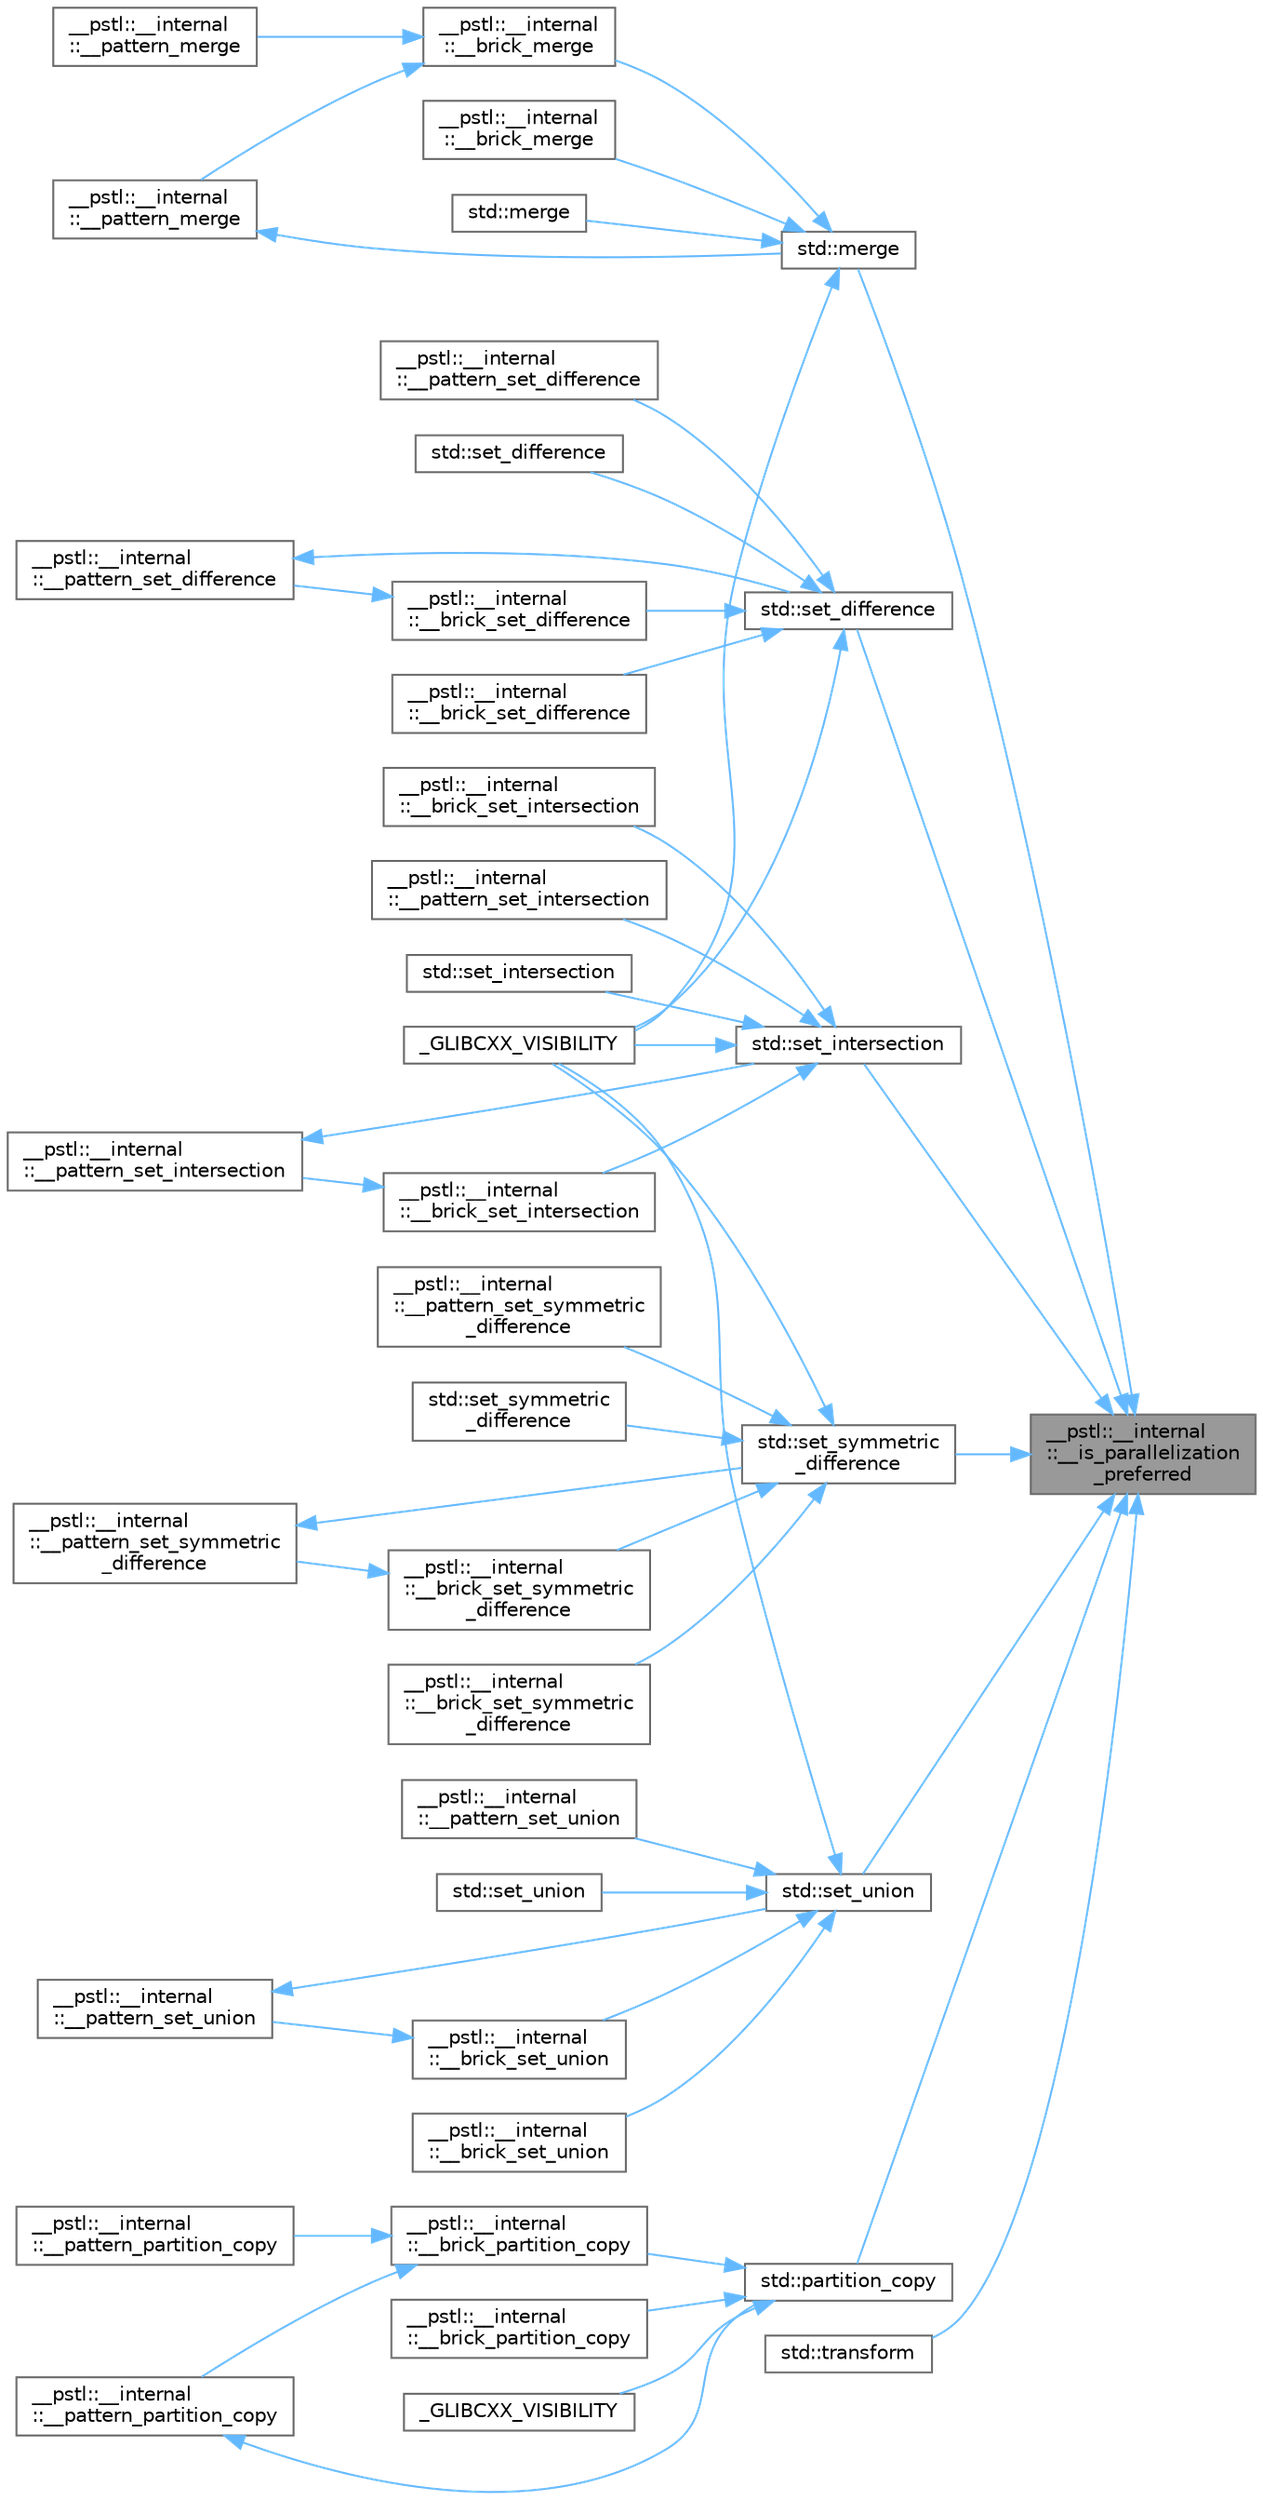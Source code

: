 digraph "__pstl::__internal::__is_parallelization_preferred"
{
 // LATEX_PDF_SIZE
  bgcolor="transparent";
  edge [fontname=Helvetica,fontsize=10,labelfontname=Helvetica,labelfontsize=10];
  node [fontname=Helvetica,fontsize=10,shape=box,height=0.2,width=0.4];
  rankdir="RL";
  Node1 [id="Node000001",label="__pstl::__internal\l::__is_parallelization\l_preferred",height=0.2,width=0.4,color="gray40", fillcolor="grey60", style="filled", fontcolor="black",tooltip=" "];
  Node1 -> Node2 [id="edge49_Node000001_Node000002",dir="back",color="steelblue1",style="solid",tooltip=" "];
  Node2 [id="Node000002",label="std::merge",height=0.2,width=0.4,color="grey40", fillcolor="white", style="filled",URL="$namespacestd.html#a23f39d0444be06ebfa219bbfd4e3854f",tooltip=" "];
  Node2 -> Node3 [id="edge50_Node000002_Node000003",dir="back",color="steelblue1",style="solid",tooltip=" "];
  Node3 [id="Node000003",label="__pstl::__internal\l::__brick_merge",height=0.2,width=0.4,color="grey40", fillcolor="white", style="filled",URL="$namespace____pstl_1_1____internal.html#a70ab125a9ca5e91d4e2716719b66e117",tooltip=" "];
  Node3 -> Node4 [id="edge51_Node000003_Node000004",dir="back",color="steelblue1",style="solid",tooltip=" "];
  Node4 [id="Node000004",label="__pstl::__internal\l::__pattern_merge",height=0.2,width=0.4,color="grey40", fillcolor="white", style="filled",URL="$namespace____pstl_1_1____internal.html#a76f9badc9cf4092c8e996b0564a8a8d2",tooltip=" "];
  Node4 -> Node2 [id="edge52_Node000004_Node000002",dir="back",color="steelblue1",style="solid",tooltip=" "];
  Node3 -> Node5 [id="edge53_Node000003_Node000005",dir="back",color="steelblue1",style="solid",tooltip=" "];
  Node5 [id="Node000005",label="__pstl::__internal\l::__pattern_merge",height=0.2,width=0.4,color="grey40", fillcolor="white", style="filled",URL="$namespace____pstl_1_1____internal.html#a88efac728302414dc40ef03666a525b9",tooltip=" "];
  Node2 -> Node6 [id="edge54_Node000002_Node000006",dir="back",color="steelblue1",style="solid",tooltip=" "];
  Node6 [id="Node000006",label="__pstl::__internal\l::__brick_merge",height=0.2,width=0.4,color="grey40", fillcolor="white", style="filled",URL="$namespace____pstl_1_1____internal.html#a1b6ea99e4a5059dafcaa7365f69ab37e",tooltip=" "];
  Node2 -> Node7 [id="edge55_Node000002_Node000007",dir="back",color="steelblue1",style="solid",tooltip=" "];
  Node7 [id="Node000007",label="_GLIBCXX_VISIBILITY",height=0.2,width=0.4,color="grey40", fillcolor="white", style="filled",URL="$_classes_2lib_2include_2c_09_09_2parallel_2algorithmfwd_8h.html#a544d74b2d5d0dd2197f5fd6f02691de0",tooltip=" "];
  Node2 -> Node8 [id="edge56_Node000002_Node000008",dir="back",color="steelblue1",style="solid",tooltip=" "];
  Node8 [id="Node000008",label="std::merge",height=0.2,width=0.4,color="grey40", fillcolor="white", style="filled",URL="$namespacestd.html#a15aa5c441c6b2acac483ff75859b033b",tooltip=" "];
  Node1 -> Node9 [id="edge57_Node000001_Node000009",dir="back",color="steelblue1",style="solid",tooltip=" "];
  Node9 [id="Node000009",label="std::partition_copy",height=0.2,width=0.4,color="grey40", fillcolor="white", style="filled",URL="$namespacestd.html#a7ecc1add6d1142770929cc97a10d801b",tooltip=" "];
  Node9 -> Node10 [id="edge58_Node000009_Node000010",dir="back",color="steelblue1",style="solid",tooltip=" "];
  Node10 [id="Node000010",label="__pstl::__internal\l::__brick_partition_copy",height=0.2,width=0.4,color="grey40", fillcolor="white", style="filled",URL="$namespace____pstl_1_1____internal.html#ad6a93bac17929ca09cd1ce3a78d73910",tooltip=" "];
  Node10 -> Node11 [id="edge59_Node000010_Node000011",dir="back",color="steelblue1",style="solid",tooltip=" "];
  Node11 [id="Node000011",label="__pstl::__internal\l::__pattern_partition_copy",height=0.2,width=0.4,color="grey40", fillcolor="white", style="filled",URL="$namespace____pstl_1_1____internal.html#a213f0e051dd1ea6261325ac6f2f65cb2",tooltip=" "];
  Node11 -> Node9 [id="edge60_Node000011_Node000009",dir="back",color="steelblue1",style="solid",tooltip=" "];
  Node10 -> Node12 [id="edge61_Node000010_Node000012",dir="back",color="steelblue1",style="solid",tooltip=" "];
  Node12 [id="Node000012",label="__pstl::__internal\l::__pattern_partition_copy",height=0.2,width=0.4,color="grey40", fillcolor="white", style="filled",URL="$namespace____pstl_1_1____internal.html#a39b7209a5f972f57dd561159aaef3301",tooltip=" "];
  Node9 -> Node13 [id="edge62_Node000009_Node000013",dir="back",color="steelblue1",style="solid",tooltip=" "];
  Node13 [id="Node000013",label="__pstl::__internal\l::__brick_partition_copy",height=0.2,width=0.4,color="grey40", fillcolor="white", style="filled",URL="$namespace____pstl_1_1____internal.html#a697f3e432645ec6bd4d0d3005fa806e1",tooltip=" "];
  Node9 -> Node14 [id="edge63_Node000009_Node000014",dir="back",color="steelblue1",style="solid",tooltip=" "];
  Node14 [id="Node000014",label="_GLIBCXX_VISIBILITY",height=0.2,width=0.4,color="grey40", fillcolor="white", style="filled",URL="$group__sorting__algorithms.html#ga544d74b2d5d0dd2197f5fd6f02691de0",tooltip=" "];
  Node1 -> Node15 [id="edge64_Node000001_Node000015",dir="back",color="steelblue1",style="solid",tooltip=" "];
  Node15 [id="Node000015",label="std::set_difference",height=0.2,width=0.4,color="grey40", fillcolor="white", style="filled",URL="$namespacestd.html#adb4e8e1785a2a6604b9f327ce4b7fd70",tooltip=" "];
  Node15 -> Node16 [id="edge65_Node000015_Node000016",dir="back",color="steelblue1",style="solid",tooltip=" "];
  Node16 [id="Node000016",label="__pstl::__internal\l::__brick_set_difference",height=0.2,width=0.4,color="grey40", fillcolor="white", style="filled",URL="$namespace____pstl_1_1____internal.html#a07696af449269fcc74ef20fd53fd2db2",tooltip=" "];
  Node16 -> Node17 [id="edge66_Node000016_Node000017",dir="back",color="steelblue1",style="solid",tooltip=" "];
  Node17 [id="Node000017",label="__pstl::__internal\l::__pattern_set_difference",height=0.2,width=0.4,color="grey40", fillcolor="white", style="filled",URL="$namespace____pstl_1_1____internal.html#ae2ac09b3a487a7ba6061822478a08420",tooltip=" "];
  Node17 -> Node15 [id="edge67_Node000017_Node000015",dir="back",color="steelblue1",style="solid",tooltip=" "];
  Node15 -> Node18 [id="edge68_Node000015_Node000018",dir="back",color="steelblue1",style="solid",tooltip=" "];
  Node18 [id="Node000018",label="__pstl::__internal\l::__brick_set_difference",height=0.2,width=0.4,color="grey40", fillcolor="white", style="filled",URL="$namespace____pstl_1_1____internal.html#a84aa3f0b49e2a585c1c41c7d36699c09",tooltip=" "];
  Node15 -> Node19 [id="edge69_Node000015_Node000019",dir="back",color="steelblue1",style="solid",tooltip=" "];
  Node19 [id="Node000019",label="__pstl::__internal\l::__pattern_set_difference",height=0.2,width=0.4,color="grey40", fillcolor="white", style="filled",URL="$namespace____pstl_1_1____internal.html#a21887a3e3ba35dc56e4d524dd6f2dde5",tooltip=" "];
  Node15 -> Node7 [id="edge70_Node000015_Node000007",dir="back",color="steelblue1",style="solid",tooltip=" "];
  Node15 -> Node20 [id="edge71_Node000015_Node000020",dir="back",color="steelblue1",style="solid",tooltip=" "];
  Node20 [id="Node000020",label="std::set_difference",height=0.2,width=0.4,color="grey40", fillcolor="white", style="filled",URL="$namespacestd.html#afebe1b2ef2d0cc35e7ff53a696137b60",tooltip=" "];
  Node1 -> Node21 [id="edge72_Node000001_Node000021",dir="back",color="steelblue1",style="solid",tooltip=" "];
  Node21 [id="Node000021",label="std::set_intersection",height=0.2,width=0.4,color="grey40", fillcolor="white", style="filled",URL="$namespacestd.html#a1ea0f963e5844bd26cf0a784c6257cfa",tooltip=" "];
  Node21 -> Node22 [id="edge73_Node000021_Node000022",dir="back",color="steelblue1",style="solid",tooltip=" "];
  Node22 [id="Node000022",label="__pstl::__internal\l::__brick_set_intersection",height=0.2,width=0.4,color="grey40", fillcolor="white", style="filled",URL="$namespace____pstl_1_1____internal.html#a02b4929b5a742ec0936b3831db5f6bd2",tooltip=" "];
  Node22 -> Node23 [id="edge74_Node000022_Node000023",dir="back",color="steelblue1",style="solid",tooltip=" "];
  Node23 [id="Node000023",label="__pstl::__internal\l::__pattern_set_intersection",height=0.2,width=0.4,color="grey40", fillcolor="white", style="filled",URL="$namespace____pstl_1_1____internal.html#aa71f557e499f46f8fdfcb81c1ade34b3",tooltip=" "];
  Node23 -> Node21 [id="edge75_Node000023_Node000021",dir="back",color="steelblue1",style="solid",tooltip=" "];
  Node21 -> Node24 [id="edge76_Node000021_Node000024",dir="back",color="steelblue1",style="solid",tooltip=" "];
  Node24 [id="Node000024",label="__pstl::__internal\l::__brick_set_intersection",height=0.2,width=0.4,color="grey40", fillcolor="white", style="filled",URL="$namespace____pstl_1_1____internal.html#a776f0c606778603c1b1ad6ab0acdd8cb",tooltip=" "];
  Node21 -> Node25 [id="edge77_Node000021_Node000025",dir="back",color="steelblue1",style="solid",tooltip=" "];
  Node25 [id="Node000025",label="__pstl::__internal\l::__pattern_set_intersection",height=0.2,width=0.4,color="grey40", fillcolor="white", style="filled",URL="$namespace____pstl_1_1____internal.html#a505413fc2fcfaf823836f8ba2348a21d",tooltip=" "];
  Node21 -> Node7 [id="edge78_Node000021_Node000007",dir="back",color="steelblue1",style="solid",tooltip=" "];
  Node21 -> Node26 [id="edge79_Node000021_Node000026",dir="back",color="steelblue1",style="solid",tooltip=" "];
  Node26 [id="Node000026",label="std::set_intersection",height=0.2,width=0.4,color="grey40", fillcolor="white", style="filled",URL="$namespacestd.html#af62ea2ea980805f2fd1b3d618f9d2f4f",tooltip=" "];
  Node1 -> Node27 [id="edge80_Node000001_Node000027",dir="back",color="steelblue1",style="solid",tooltip=" "];
  Node27 [id="Node000027",label="std::set_symmetric\l_difference",height=0.2,width=0.4,color="grey40", fillcolor="white", style="filled",URL="$namespacestd.html#ab9be505d384524d65c4cd4e07090db6c",tooltip=" "];
  Node27 -> Node28 [id="edge81_Node000027_Node000028",dir="back",color="steelblue1",style="solid",tooltip=" "];
  Node28 [id="Node000028",label="__pstl::__internal\l::__brick_set_symmetric\l_difference",height=0.2,width=0.4,color="grey40", fillcolor="white", style="filled",URL="$namespace____pstl_1_1____internal.html#a7aee903e19ce015f8d17fc3ea6dc20f8",tooltip=" "];
  Node28 -> Node29 [id="edge82_Node000028_Node000029",dir="back",color="steelblue1",style="solid",tooltip=" "];
  Node29 [id="Node000029",label="__pstl::__internal\l::__pattern_set_symmetric\l_difference",height=0.2,width=0.4,color="grey40", fillcolor="white", style="filled",URL="$namespace____pstl_1_1____internal.html#a2468e1a5821a3180a4352135b4ac89c9",tooltip=" "];
  Node29 -> Node27 [id="edge83_Node000029_Node000027",dir="back",color="steelblue1",style="solid",tooltip=" "];
  Node27 -> Node30 [id="edge84_Node000027_Node000030",dir="back",color="steelblue1",style="solid",tooltip=" "];
  Node30 [id="Node000030",label="__pstl::__internal\l::__brick_set_symmetric\l_difference",height=0.2,width=0.4,color="grey40", fillcolor="white", style="filled",URL="$namespace____pstl_1_1____internal.html#a21a50e296afe62174b2781e8578fde76",tooltip=" "];
  Node27 -> Node31 [id="edge85_Node000027_Node000031",dir="back",color="steelblue1",style="solid",tooltip=" "];
  Node31 [id="Node000031",label="__pstl::__internal\l::__pattern_set_symmetric\l_difference",height=0.2,width=0.4,color="grey40", fillcolor="white", style="filled",URL="$namespace____pstl_1_1____internal.html#a0a3f69c5b0b60d4ea1e4127f8eab8ef2",tooltip=" "];
  Node27 -> Node7 [id="edge86_Node000027_Node000007",dir="back",color="steelblue1",style="solid",tooltip=" "];
  Node27 -> Node32 [id="edge87_Node000027_Node000032",dir="back",color="steelblue1",style="solid",tooltip=" "];
  Node32 [id="Node000032",label="std::set_symmetric\l_difference",height=0.2,width=0.4,color="grey40", fillcolor="white", style="filled",URL="$namespacestd.html#ac7e3ddca0a97bca42d21aa4716dcd427",tooltip=" "];
  Node1 -> Node33 [id="edge88_Node000001_Node000033",dir="back",color="steelblue1",style="solid",tooltip=" "];
  Node33 [id="Node000033",label="std::set_union",height=0.2,width=0.4,color="grey40", fillcolor="white", style="filled",URL="$namespacestd.html#a1a155557f687cee85bd20e448e8739c8",tooltip=" "];
  Node33 -> Node34 [id="edge89_Node000033_Node000034",dir="back",color="steelblue1",style="solid",tooltip=" "];
  Node34 [id="Node000034",label="__pstl::__internal\l::__brick_set_union",height=0.2,width=0.4,color="grey40", fillcolor="white", style="filled",URL="$namespace____pstl_1_1____internal.html#a665966afdcae3e29d9cf09d83592063e",tooltip=" "];
  Node34 -> Node35 [id="edge90_Node000034_Node000035",dir="back",color="steelblue1",style="solid",tooltip=" "];
  Node35 [id="Node000035",label="__pstl::__internal\l::__pattern_set_union",height=0.2,width=0.4,color="grey40", fillcolor="white", style="filled",URL="$namespace____pstl_1_1____internal.html#a0b5347b92e571caa994698482c35535b",tooltip=" "];
  Node35 -> Node33 [id="edge91_Node000035_Node000033",dir="back",color="steelblue1",style="solid",tooltip=" "];
  Node33 -> Node36 [id="edge92_Node000033_Node000036",dir="back",color="steelblue1",style="solid",tooltip=" "];
  Node36 [id="Node000036",label="__pstl::__internal\l::__brick_set_union",height=0.2,width=0.4,color="grey40", fillcolor="white", style="filled",URL="$namespace____pstl_1_1____internal.html#a8960afc1a06baf39cd1a8a07e05c675a",tooltip=" "];
  Node33 -> Node37 [id="edge93_Node000033_Node000037",dir="back",color="steelblue1",style="solid",tooltip=" "];
  Node37 [id="Node000037",label="__pstl::__internal\l::__pattern_set_union",height=0.2,width=0.4,color="grey40", fillcolor="white", style="filled",URL="$namespace____pstl_1_1____internal.html#ac7e0e35e17f94ea6ac0b9a531e6805f6",tooltip=" "];
  Node33 -> Node7 [id="edge94_Node000033_Node000007",dir="back",color="steelblue1",style="solid",tooltip=" "];
  Node33 -> Node38 [id="edge95_Node000033_Node000038",dir="back",color="steelblue1",style="solid",tooltip=" "];
  Node38 [id="Node000038",label="std::set_union",height=0.2,width=0.4,color="grey40", fillcolor="white", style="filled",URL="$namespacestd.html#acbe17c0b9e5d21022cb31bf04c70c3c1",tooltip=" "];
  Node1 -> Node39 [id="edge96_Node000001_Node000039",dir="back",color="steelblue1",style="solid",tooltip=" "];
  Node39 [id="Node000039",label="std::transform",height=0.2,width=0.4,color="grey40", fillcolor="white", style="filled",URL="$namespacestd.html#ad85cc45f3c0dc516af5c6f8bcd61d8e4",tooltip=" "];
}

